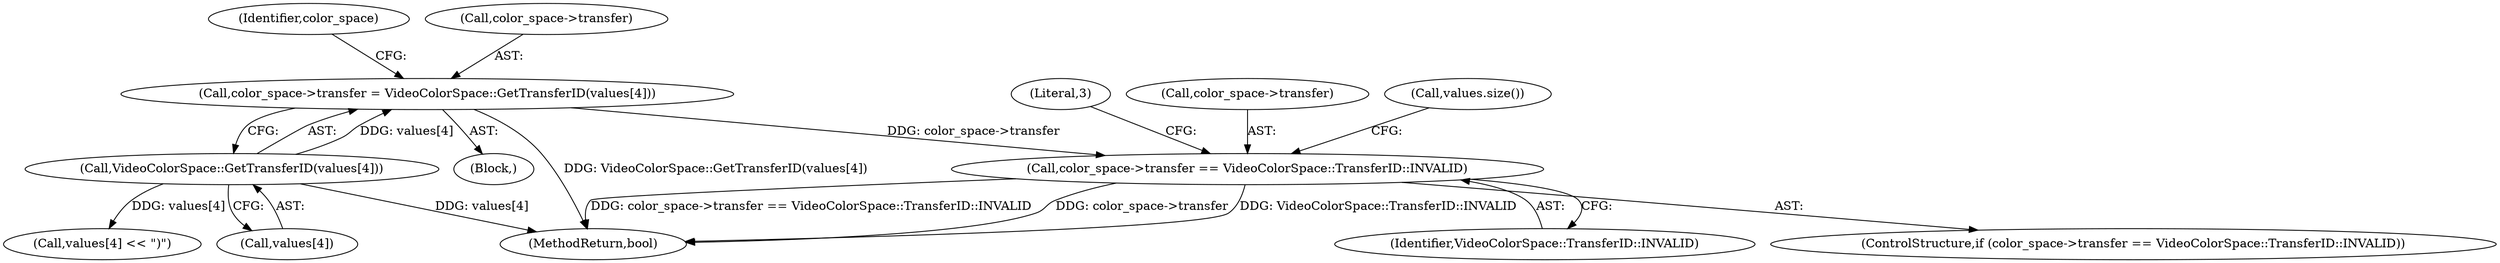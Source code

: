 digraph "0_Chrome_2fb4f2c9c461551d43fdfa28ef4c960da81a47dd_6@pointer" {
"1000388" [label="(Call,color_space->transfer == VideoColorSpace::TransferID::INVALID)"];
"1000379" [label="(Call,color_space->transfer = VideoColorSpace::GetTransferID(values[4]))"];
"1000383" [label="(Call,VideoColorSpace::GetTransferID(values[4]))"];
"1000392" [label="(Identifier,VideoColorSpace::TransferID::INVALID)"];
"1000379" [label="(Call,color_space->transfer = VideoColorSpace::GetTransferID(values[4]))"];
"1000383" [label="(Call,VideoColorSpace::GetTransferID(values[4]))"];
"1000387" [label="(ControlStructure,if (color_space->transfer == VideoColorSpace::TransferID::INVALID))"];
"1000388" [label="(Call,color_space->transfer == VideoColorSpace::TransferID::INVALID)"];
"1000390" [label="(Identifier,color_space)"];
"1000523" [label="(MethodReturn,bool)"];
"1000105" [label="(Block,)"];
"1000380" [label="(Call,color_space->transfer)"];
"1000396" [label="(Literal,3)"];
"1000401" [label="(Call,values[4] << \")\")"];
"1000389" [label="(Call,color_space->transfer)"];
"1000410" [label="(Call,values.size())"];
"1000384" [label="(Call,values[4])"];
"1000388" -> "1000387"  [label="AST: "];
"1000388" -> "1000392"  [label="CFG: "];
"1000389" -> "1000388"  [label="AST: "];
"1000392" -> "1000388"  [label="AST: "];
"1000396" -> "1000388"  [label="CFG: "];
"1000410" -> "1000388"  [label="CFG: "];
"1000388" -> "1000523"  [label="DDG: color_space->transfer"];
"1000388" -> "1000523"  [label="DDG: VideoColorSpace::TransferID::INVALID"];
"1000388" -> "1000523"  [label="DDG: color_space->transfer == VideoColorSpace::TransferID::INVALID"];
"1000379" -> "1000388"  [label="DDG: color_space->transfer"];
"1000379" -> "1000105"  [label="AST: "];
"1000379" -> "1000383"  [label="CFG: "];
"1000380" -> "1000379"  [label="AST: "];
"1000383" -> "1000379"  [label="AST: "];
"1000390" -> "1000379"  [label="CFG: "];
"1000379" -> "1000523"  [label="DDG: VideoColorSpace::GetTransferID(values[4])"];
"1000383" -> "1000379"  [label="DDG: values[4]"];
"1000383" -> "1000384"  [label="CFG: "];
"1000384" -> "1000383"  [label="AST: "];
"1000383" -> "1000523"  [label="DDG: values[4]"];
"1000383" -> "1000401"  [label="DDG: values[4]"];
}
